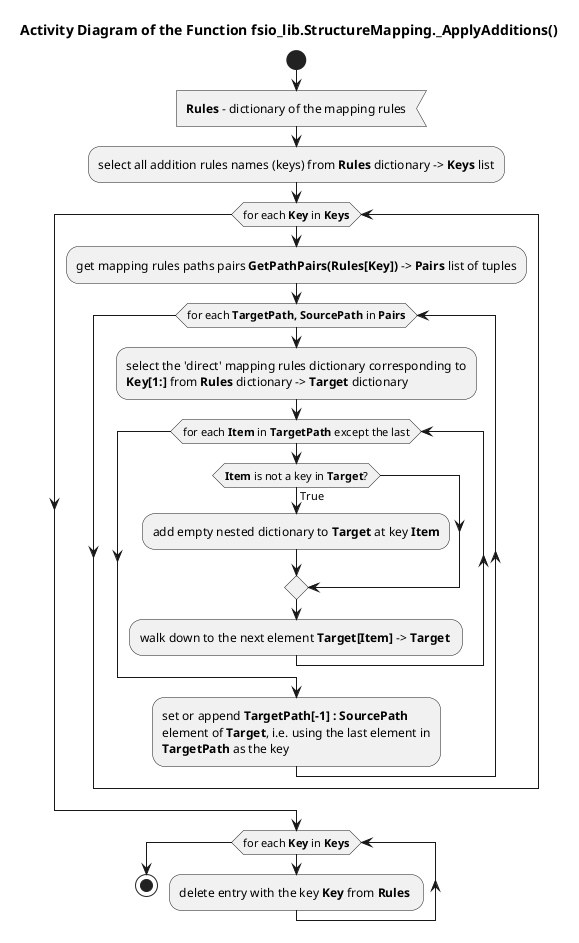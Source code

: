 @startuml structure_mapping_applyadditions

title Activity Diagram of the Function fsio_lib.StructureMapping._ApplyAdditions()

start

:<b>Rules</b> - dictionary of the mapping rules<

:select all addition rules names (keys) from <b>Rules</b> dictionary -> <b>Keys</b> list;

while (for each <b>Key</b> in <b>Keys</b>)
    :get mapping rules paths pairs <b>GetPathPairs(Rules[Key])</b> -> <b>Pairs</b> list of tuples;
    while (for each <b>TargetPath, SourcePath</b> in <b>Pairs</b>)
        :select the 'direct' mapping rules dictionary corresponding to\n<b>Key[1:]</b> from <b>Rules</b> dictionary -> <b>Target</b> dictionary;
        while (for each <b>Item</b> in <b>TargetPath</b> except the last)
            if (<b>Item</b> is not a key in <b>Target</b>?) then (True)
                :add empty nested dictionary to <b>Target</b> at key <b>Item</b>;
            endif
            
            :walk down to the next element <b>Target[Item]</b> -> <b>Target</b> ;
        end while
        
        :set or append <b>TargetPath[-1] : SourcePath</b>\nelement of <b>Target</b>, i.e. using the last element in\n<b>TargetPath</b> as the key;
    end while
end while

while (for each <b>Key</b> in <b>Keys</b>)
    :delete entry with the key <b>Key</b> from <b>Rules</b> ;
end while

stop

@enduml